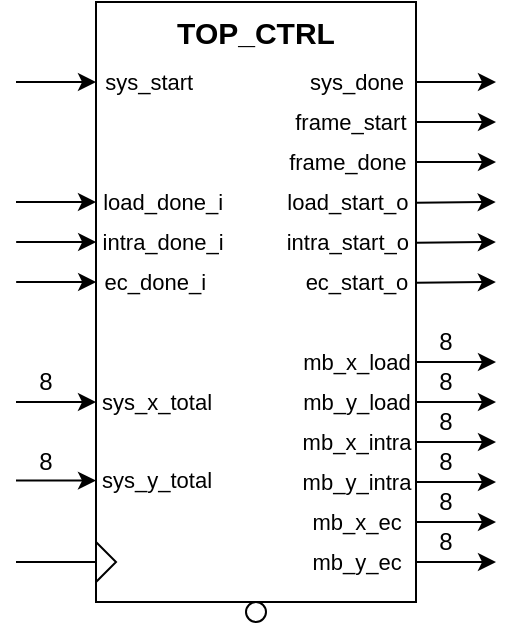 <mxfile version="24.7.5">
  <diagram name="Page-1" id="KjAETgc_FrhAbORQSuso">
    <mxGraphModel dx="414" dy="242" grid="1" gridSize="10" guides="1" tooltips="1" connect="1" arrows="1" fold="1" page="1" pageScale="1" pageWidth="1169" pageHeight="827" math="0" shadow="0">
      <root>
        <mxCell id="0" />
        <mxCell id="1" parent="0" />
        <mxCell id="8H6grymj_e4dAiIGrbi4-1" value="" style="rounded=0;whiteSpace=wrap;html=1;" vertex="1" parent="1">
          <mxGeometry x="360" y="40" width="160" height="300" as="geometry" />
        </mxCell>
        <mxCell id="8H6grymj_e4dAiIGrbi4-5" value="&amp;nbsp; load_done_i" style="endArrow=classic;html=1;rounded=0;labelBackgroundColor=none;" edge="1" parent="1">
          <mxGeometry x="1" y="30" width="50" height="50" relative="1" as="geometry">
            <mxPoint x="320" y="140" as="sourcePoint" />
            <mxPoint x="360" y="140" as="targetPoint" />
            <mxPoint x="30" y="30" as="offset" />
          </mxGeometry>
        </mxCell>
        <mxCell id="8H6grymj_e4dAiIGrbi4-6" value="load_start_o&amp;nbsp; &amp;nbsp;" style="endArrow=classic;html=1;rounded=0;exitX=1.001;exitY=0.113;exitDx=0;exitDy=0;exitPerimeter=0;labelBackgroundColor=none;" edge="1" parent="1">
          <mxGeometry x="-1" y="30" width="50" height="50" relative="1" as="geometry">
            <mxPoint x="520.0" y="140.34" as="sourcePoint" />
            <mxPoint x="559.84" y="140" as="targetPoint" />
            <mxPoint x="-30" y="30" as="offset" />
          </mxGeometry>
        </mxCell>
        <mxCell id="8H6grymj_e4dAiIGrbi4-7" value="" style="ellipse;whiteSpace=wrap;html=1;aspect=fixed;" vertex="1" parent="1">
          <mxGeometry x="435" y="340" width="10" height="10" as="geometry" />
        </mxCell>
        <mxCell id="8H6grymj_e4dAiIGrbi4-8" value="" style="triangle;whiteSpace=wrap;html=1;" vertex="1" parent="1">
          <mxGeometry x="360" y="310" width="10" height="20" as="geometry" />
        </mxCell>
        <mxCell id="8H6grymj_e4dAiIGrbi4-17" value="&lt;span style=&quot;font-size: 15px;&quot;&gt;&lt;b&gt;TOP_CTRL&lt;/b&gt;&lt;/span&gt;" style="text;html=1;align=center;verticalAlign=middle;whiteSpace=wrap;rounded=0;" vertex="1" parent="1">
          <mxGeometry x="360" y="40" width="160" height="30" as="geometry" />
        </mxCell>
        <mxCell id="8H6grymj_e4dAiIGrbi4-18" value="" style="endArrow=none;html=1;rounded=0;entryX=0;entryY=0.5;entryDx=0;entryDy=0;" edge="1" parent="1" target="8H6grymj_e4dAiIGrbi4-8">
          <mxGeometry width="50" height="50" relative="1" as="geometry">
            <mxPoint x="320" y="320" as="sourcePoint" />
            <mxPoint x="420" y="270" as="targetPoint" />
          </mxGeometry>
        </mxCell>
        <mxCell id="8H6grymj_e4dAiIGrbi4-19" value="&amp;nbsp; &amp;nbsp; sys_start" style="endArrow=classic;html=1;rounded=0;labelBackgroundColor=none;" edge="1" parent="1">
          <mxGeometry x="1" y="20" width="50" height="50" relative="1" as="geometry">
            <mxPoint x="320" y="80" as="sourcePoint" />
            <mxPoint x="360" y="80" as="targetPoint" />
            <mxPoint x="20" y="20" as="offset" />
          </mxGeometry>
        </mxCell>
        <mxCell id="8H6grymj_e4dAiIGrbi4-22" value="sys_done" style="endArrow=classic;html=1;rounded=0;labelBackgroundColor=none;" edge="1" parent="1">
          <mxGeometry x="-1" y="-30" width="50" height="50" relative="1" as="geometry">
            <mxPoint x="520" y="80" as="sourcePoint" />
            <mxPoint x="560" y="80" as="targetPoint" />
            <mxPoint x="-30" y="-30" as="offset" />
          </mxGeometry>
        </mxCell>
        <mxCell id="8H6grymj_e4dAiIGrbi4-23" value="sys_x_total" style="endArrow=classic;html=1;rounded=0;labelBackgroundColor=none;" edge="1" parent="1">
          <mxGeometry x="1" y="30" width="50" height="50" relative="1" as="geometry">
            <mxPoint x="320" y="240" as="sourcePoint" />
            <mxPoint x="360" y="240" as="targetPoint" />
            <mxPoint x="30" y="30" as="offset" />
          </mxGeometry>
        </mxCell>
        <mxCell id="8H6grymj_e4dAiIGrbi4-24" value="sys_y_total" style="endArrow=classic;html=1;rounded=0;labelBackgroundColor=none;" edge="1" parent="1">
          <mxGeometry x="1" y="30" width="50" height="50" relative="1" as="geometry">
            <mxPoint x="320" y="279.31" as="sourcePoint" />
            <mxPoint x="360" y="279.31" as="targetPoint" />
            <mxPoint x="30" y="30" as="offset" />
          </mxGeometry>
        </mxCell>
        <mxCell id="8H6grymj_e4dAiIGrbi4-25" value="frame_start&amp;nbsp;&amp;nbsp;" style="endArrow=classic;html=1;rounded=0;labelBackgroundColor=none;" edge="1" parent="1">
          <mxGeometry x="-1" y="-30" width="50" height="50" relative="1" as="geometry">
            <mxPoint x="520" y="100" as="sourcePoint" />
            <mxPoint x="560" y="100" as="targetPoint" />
            <mxPoint x="-30" y="-30" as="offset" />
          </mxGeometry>
        </mxCell>
        <mxCell id="8H6grymj_e4dAiIGrbi4-26" value="frame_done&amp;nbsp; &amp;nbsp;" style="endArrow=classic;html=1;rounded=0;labelBackgroundColor=none;" edge="1" parent="1">
          <mxGeometry x="-1" y="-30" width="50" height="50" relative="1" as="geometry">
            <mxPoint x="520" y="120" as="sourcePoint" />
            <mxPoint x="560" y="120" as="targetPoint" />
            <mxPoint x="-30" y="-30" as="offset" />
          </mxGeometry>
        </mxCell>
        <mxCell id="8H6grymj_e4dAiIGrbi4-27" value="&amp;nbsp; intra_done_i" style="endArrow=classic;html=1;rounded=0;labelBackgroundColor=none;" edge="1" parent="1">
          <mxGeometry x="1" y="30" width="50" height="50" relative="1" as="geometry">
            <mxPoint x="320.08" y="160" as="sourcePoint" />
            <mxPoint x="360.08" y="160" as="targetPoint" />
            <mxPoint x="30" y="30" as="offset" />
          </mxGeometry>
        </mxCell>
        <mxCell id="8H6grymj_e4dAiIGrbi4-28" value="intra_start_o&amp;nbsp; &amp;nbsp;" style="endArrow=classic;html=1;rounded=0;exitX=1.001;exitY=0.113;exitDx=0;exitDy=0;exitPerimeter=0;labelBackgroundColor=none;" edge="1" parent="1">
          <mxGeometry x="-1" y="30" width="50" height="50" relative="1" as="geometry">
            <mxPoint x="520.08" y="160.34" as="sourcePoint" />
            <mxPoint x="559.92" y="160" as="targetPoint" />
            <mxPoint x="-30" y="30" as="offset" />
          </mxGeometry>
        </mxCell>
        <mxCell id="8H6grymj_e4dAiIGrbi4-29" value="&amp;nbsp; &amp;nbsp; &amp;nbsp; ec_done_i" style="endArrow=classic;html=1;rounded=0;labelBackgroundColor=none;" edge="1" parent="1">
          <mxGeometry x="1" y="20" width="50" height="50" relative="1" as="geometry">
            <mxPoint x="320.08" y="180" as="sourcePoint" />
            <mxPoint x="360.08" y="180" as="targetPoint" />
            <mxPoint x="20" y="20" as="offset" />
          </mxGeometry>
        </mxCell>
        <mxCell id="8H6grymj_e4dAiIGrbi4-30" value="ec_start_o" style="endArrow=classic;html=1;rounded=0;exitX=1.001;exitY=0.113;exitDx=0;exitDy=0;exitPerimeter=0;labelBackgroundColor=none;" edge="1" parent="1">
          <mxGeometry x="-1" y="30" width="50" height="50" relative="1" as="geometry">
            <mxPoint x="520.08" y="180.34" as="sourcePoint" />
            <mxPoint x="559.92" y="180" as="targetPoint" />
            <mxPoint x="-30" y="30" as="offset" />
          </mxGeometry>
        </mxCell>
        <mxCell id="8H6grymj_e4dAiIGrbi4-31" value="" style="group" vertex="1" connectable="0" parent="1">
          <mxGeometry x="520" y="200" width="40" height="20" as="geometry" />
        </mxCell>
        <mxCell id="8H6grymj_e4dAiIGrbi4-9" value="mb_x_load" style="endArrow=classic;html=1;rounded=0;exitX=1;exitY=0.25;exitDx=0;exitDy=0;" edge="1" parent="8H6grymj_e4dAiIGrbi4-31">
          <mxGeometry x="-1" y="-30" width="50" height="50" relative="1" as="geometry">
            <mxPoint y="20.0" as="sourcePoint" />
            <mxPoint x="40" y="20" as="targetPoint" />
            <mxPoint x="-30" y="-30" as="offset" />
          </mxGeometry>
        </mxCell>
        <mxCell id="8H6grymj_e4dAiIGrbi4-14" value="8" style="text;html=1;align=center;verticalAlign=middle;whiteSpace=wrap;rounded=0;" vertex="1" parent="8H6grymj_e4dAiIGrbi4-31">
          <mxGeometry width="30" height="20" as="geometry" />
        </mxCell>
        <mxCell id="8H6grymj_e4dAiIGrbi4-32" value="" style="group" vertex="1" connectable="0" parent="1">
          <mxGeometry x="520" y="220" width="40" height="20" as="geometry" />
        </mxCell>
        <mxCell id="8H6grymj_e4dAiIGrbi4-33" value="mb_y_load" style="endArrow=classic;html=1;rounded=0;exitX=1;exitY=0.25;exitDx=0;exitDy=0;" edge="1" parent="8H6grymj_e4dAiIGrbi4-32">
          <mxGeometry x="-1" y="-30" width="50" height="50" relative="1" as="geometry">
            <mxPoint y="20.0" as="sourcePoint" />
            <mxPoint x="40" y="20" as="targetPoint" />
            <mxPoint x="-30" y="-30" as="offset" />
          </mxGeometry>
        </mxCell>
        <mxCell id="8H6grymj_e4dAiIGrbi4-34" value="8" style="text;html=1;align=center;verticalAlign=middle;whiteSpace=wrap;rounded=0;" vertex="1" parent="8H6grymj_e4dAiIGrbi4-32">
          <mxGeometry width="30" height="20" as="geometry" />
        </mxCell>
        <mxCell id="8H6grymj_e4dAiIGrbi4-35" value="" style="group" vertex="1" connectable="0" parent="1">
          <mxGeometry x="520" y="240" width="40" height="20" as="geometry" />
        </mxCell>
        <mxCell id="8H6grymj_e4dAiIGrbi4-36" value="mb_x_intra" style="endArrow=classic;html=1;rounded=0;exitX=1;exitY=0.25;exitDx=0;exitDy=0;" edge="1" parent="8H6grymj_e4dAiIGrbi4-35">
          <mxGeometry x="-1" y="-30" width="50" height="50" relative="1" as="geometry">
            <mxPoint y="20.0" as="sourcePoint" />
            <mxPoint x="40" y="20" as="targetPoint" />
            <mxPoint x="-30" y="-30" as="offset" />
          </mxGeometry>
        </mxCell>
        <mxCell id="8H6grymj_e4dAiIGrbi4-37" value="8" style="text;html=1;align=center;verticalAlign=middle;whiteSpace=wrap;rounded=0;" vertex="1" parent="8H6grymj_e4dAiIGrbi4-35">
          <mxGeometry width="30" height="20" as="geometry" />
        </mxCell>
        <mxCell id="8H6grymj_e4dAiIGrbi4-38" value="" style="group" vertex="1" connectable="0" parent="1">
          <mxGeometry x="520" y="260" width="40" height="20" as="geometry" />
        </mxCell>
        <mxCell id="8H6grymj_e4dAiIGrbi4-39" value="mb_y_intra" style="endArrow=classic;html=1;rounded=0;exitX=1;exitY=0.25;exitDx=0;exitDy=0;" edge="1" parent="8H6grymj_e4dAiIGrbi4-38">
          <mxGeometry x="-1" y="-30" width="50" height="50" relative="1" as="geometry">
            <mxPoint y="20.0" as="sourcePoint" />
            <mxPoint x="40" y="20" as="targetPoint" />
            <mxPoint x="-30" y="-30" as="offset" />
          </mxGeometry>
        </mxCell>
        <mxCell id="8H6grymj_e4dAiIGrbi4-40" value="8" style="text;html=1;align=center;verticalAlign=middle;whiteSpace=wrap;rounded=0;" vertex="1" parent="8H6grymj_e4dAiIGrbi4-38">
          <mxGeometry width="30" height="20" as="geometry" />
        </mxCell>
        <mxCell id="8H6grymj_e4dAiIGrbi4-41" value="" style="group" vertex="1" connectable="0" parent="1">
          <mxGeometry x="520" y="280" width="40" height="20" as="geometry" />
        </mxCell>
        <mxCell id="8H6grymj_e4dAiIGrbi4-42" value="mb_x_ec" style="endArrow=classic;html=1;rounded=0;exitX=1;exitY=0.25;exitDx=0;exitDy=0;" edge="1" parent="8H6grymj_e4dAiIGrbi4-41">
          <mxGeometry x="-1" y="-30" width="50" height="50" relative="1" as="geometry">
            <mxPoint y="20.0" as="sourcePoint" />
            <mxPoint x="40" y="20" as="targetPoint" />
            <mxPoint x="-30" y="-30" as="offset" />
          </mxGeometry>
        </mxCell>
        <mxCell id="8H6grymj_e4dAiIGrbi4-43" value="8" style="text;html=1;align=center;verticalAlign=middle;whiteSpace=wrap;rounded=0;" vertex="1" parent="8H6grymj_e4dAiIGrbi4-41">
          <mxGeometry width="30" height="20" as="geometry" />
        </mxCell>
        <mxCell id="8H6grymj_e4dAiIGrbi4-45" value="mb_y_ec" style="endArrow=classic;html=1;rounded=0;exitX=1;exitY=0.25;exitDx=0;exitDy=0;" edge="1" parent="1">
          <mxGeometry x="-1" y="-30" width="50" height="50" relative="1" as="geometry">
            <mxPoint x="520" y="320" as="sourcePoint" />
            <mxPoint x="560" y="320" as="targetPoint" />
            <mxPoint x="-30" y="-30" as="offset" />
          </mxGeometry>
        </mxCell>
        <mxCell id="8H6grymj_e4dAiIGrbi4-46" value="8" style="text;html=1;align=center;verticalAlign=middle;whiteSpace=wrap;rounded=0;" vertex="1" parent="1">
          <mxGeometry x="520" y="300" width="30" height="20" as="geometry" />
        </mxCell>
        <mxCell id="8H6grymj_e4dAiIGrbi4-50" value="8" style="text;html=1;align=center;verticalAlign=middle;whiteSpace=wrap;rounded=0;" vertex="1" parent="1">
          <mxGeometry x="320" y="220" width="30" height="20" as="geometry" />
        </mxCell>
        <mxCell id="8H6grymj_e4dAiIGrbi4-51" value="8" style="text;html=1;align=center;verticalAlign=middle;whiteSpace=wrap;rounded=0;" vertex="1" parent="1">
          <mxGeometry x="320" y="260" width="30" height="20" as="geometry" />
        </mxCell>
      </root>
    </mxGraphModel>
  </diagram>
</mxfile>
